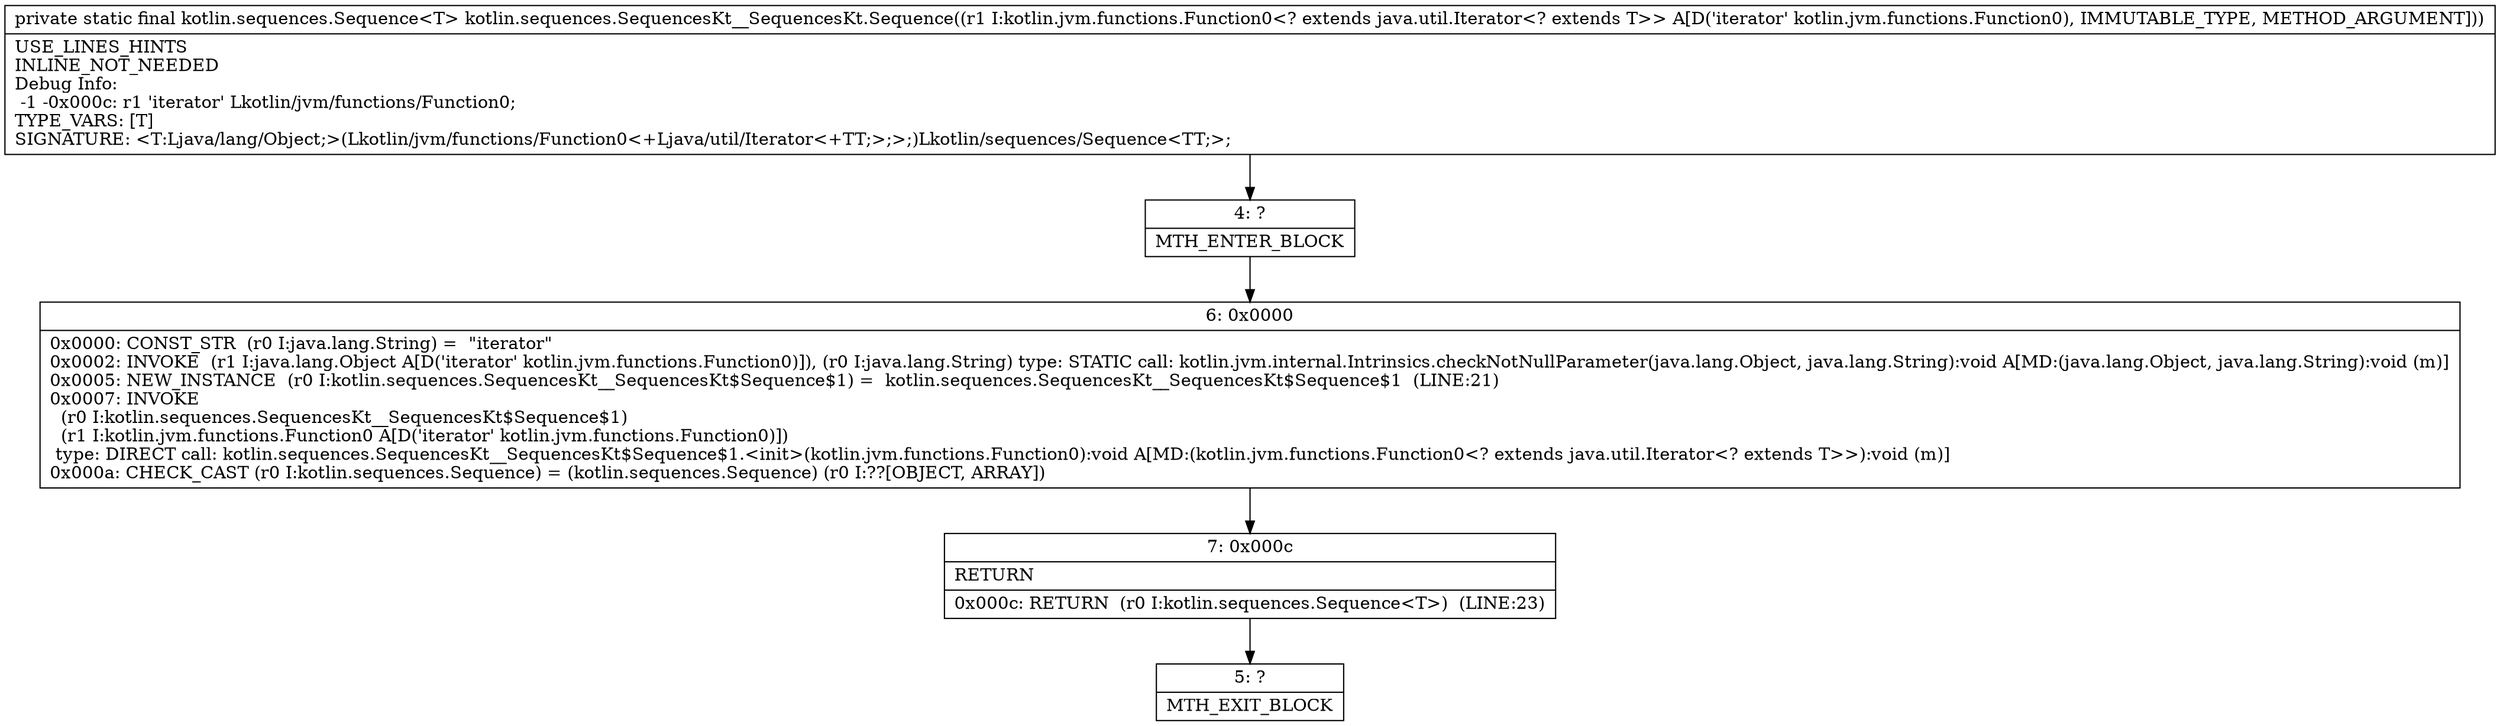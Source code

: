 digraph "CFG forkotlin.sequences.SequencesKt__SequencesKt.Sequence(Lkotlin\/jvm\/functions\/Function0;)Lkotlin\/sequences\/Sequence;" {
Node_4 [shape=record,label="{4\:\ ?|MTH_ENTER_BLOCK\l}"];
Node_6 [shape=record,label="{6\:\ 0x0000|0x0000: CONST_STR  (r0 I:java.lang.String) =  \"iterator\" \l0x0002: INVOKE  (r1 I:java.lang.Object A[D('iterator' kotlin.jvm.functions.Function0)]), (r0 I:java.lang.String) type: STATIC call: kotlin.jvm.internal.Intrinsics.checkNotNullParameter(java.lang.Object, java.lang.String):void A[MD:(java.lang.Object, java.lang.String):void (m)]\l0x0005: NEW_INSTANCE  (r0 I:kotlin.sequences.SequencesKt__SequencesKt$Sequence$1) =  kotlin.sequences.SequencesKt__SequencesKt$Sequence$1  (LINE:21)\l0x0007: INVOKE  \l  (r0 I:kotlin.sequences.SequencesKt__SequencesKt$Sequence$1)\l  (r1 I:kotlin.jvm.functions.Function0 A[D('iterator' kotlin.jvm.functions.Function0)])\l type: DIRECT call: kotlin.sequences.SequencesKt__SequencesKt$Sequence$1.\<init\>(kotlin.jvm.functions.Function0):void A[MD:(kotlin.jvm.functions.Function0\<? extends java.util.Iterator\<? extends T\>\>):void (m)]\l0x000a: CHECK_CAST (r0 I:kotlin.sequences.Sequence) = (kotlin.sequences.Sequence) (r0 I:??[OBJECT, ARRAY]) \l}"];
Node_7 [shape=record,label="{7\:\ 0x000c|RETURN\l|0x000c: RETURN  (r0 I:kotlin.sequences.Sequence\<T\>)  (LINE:23)\l}"];
Node_5 [shape=record,label="{5\:\ ?|MTH_EXIT_BLOCK\l}"];
MethodNode[shape=record,label="{private static final kotlin.sequences.Sequence\<T\> kotlin.sequences.SequencesKt__SequencesKt.Sequence((r1 I:kotlin.jvm.functions.Function0\<? extends java.util.Iterator\<? extends T\>\> A[D('iterator' kotlin.jvm.functions.Function0), IMMUTABLE_TYPE, METHOD_ARGUMENT]))  | USE_LINES_HINTS\lINLINE_NOT_NEEDED\lDebug Info:\l  \-1 \-0x000c: r1 'iterator' Lkotlin\/jvm\/functions\/Function0;\lTYPE_VARS: [T]\lSIGNATURE: \<T:Ljava\/lang\/Object;\>(Lkotlin\/jvm\/functions\/Function0\<+Ljava\/util\/Iterator\<+TT;\>;\>;)Lkotlin\/sequences\/Sequence\<TT;\>;\l}"];
MethodNode -> Node_4;Node_4 -> Node_6;
Node_6 -> Node_7;
Node_7 -> Node_5;
}

